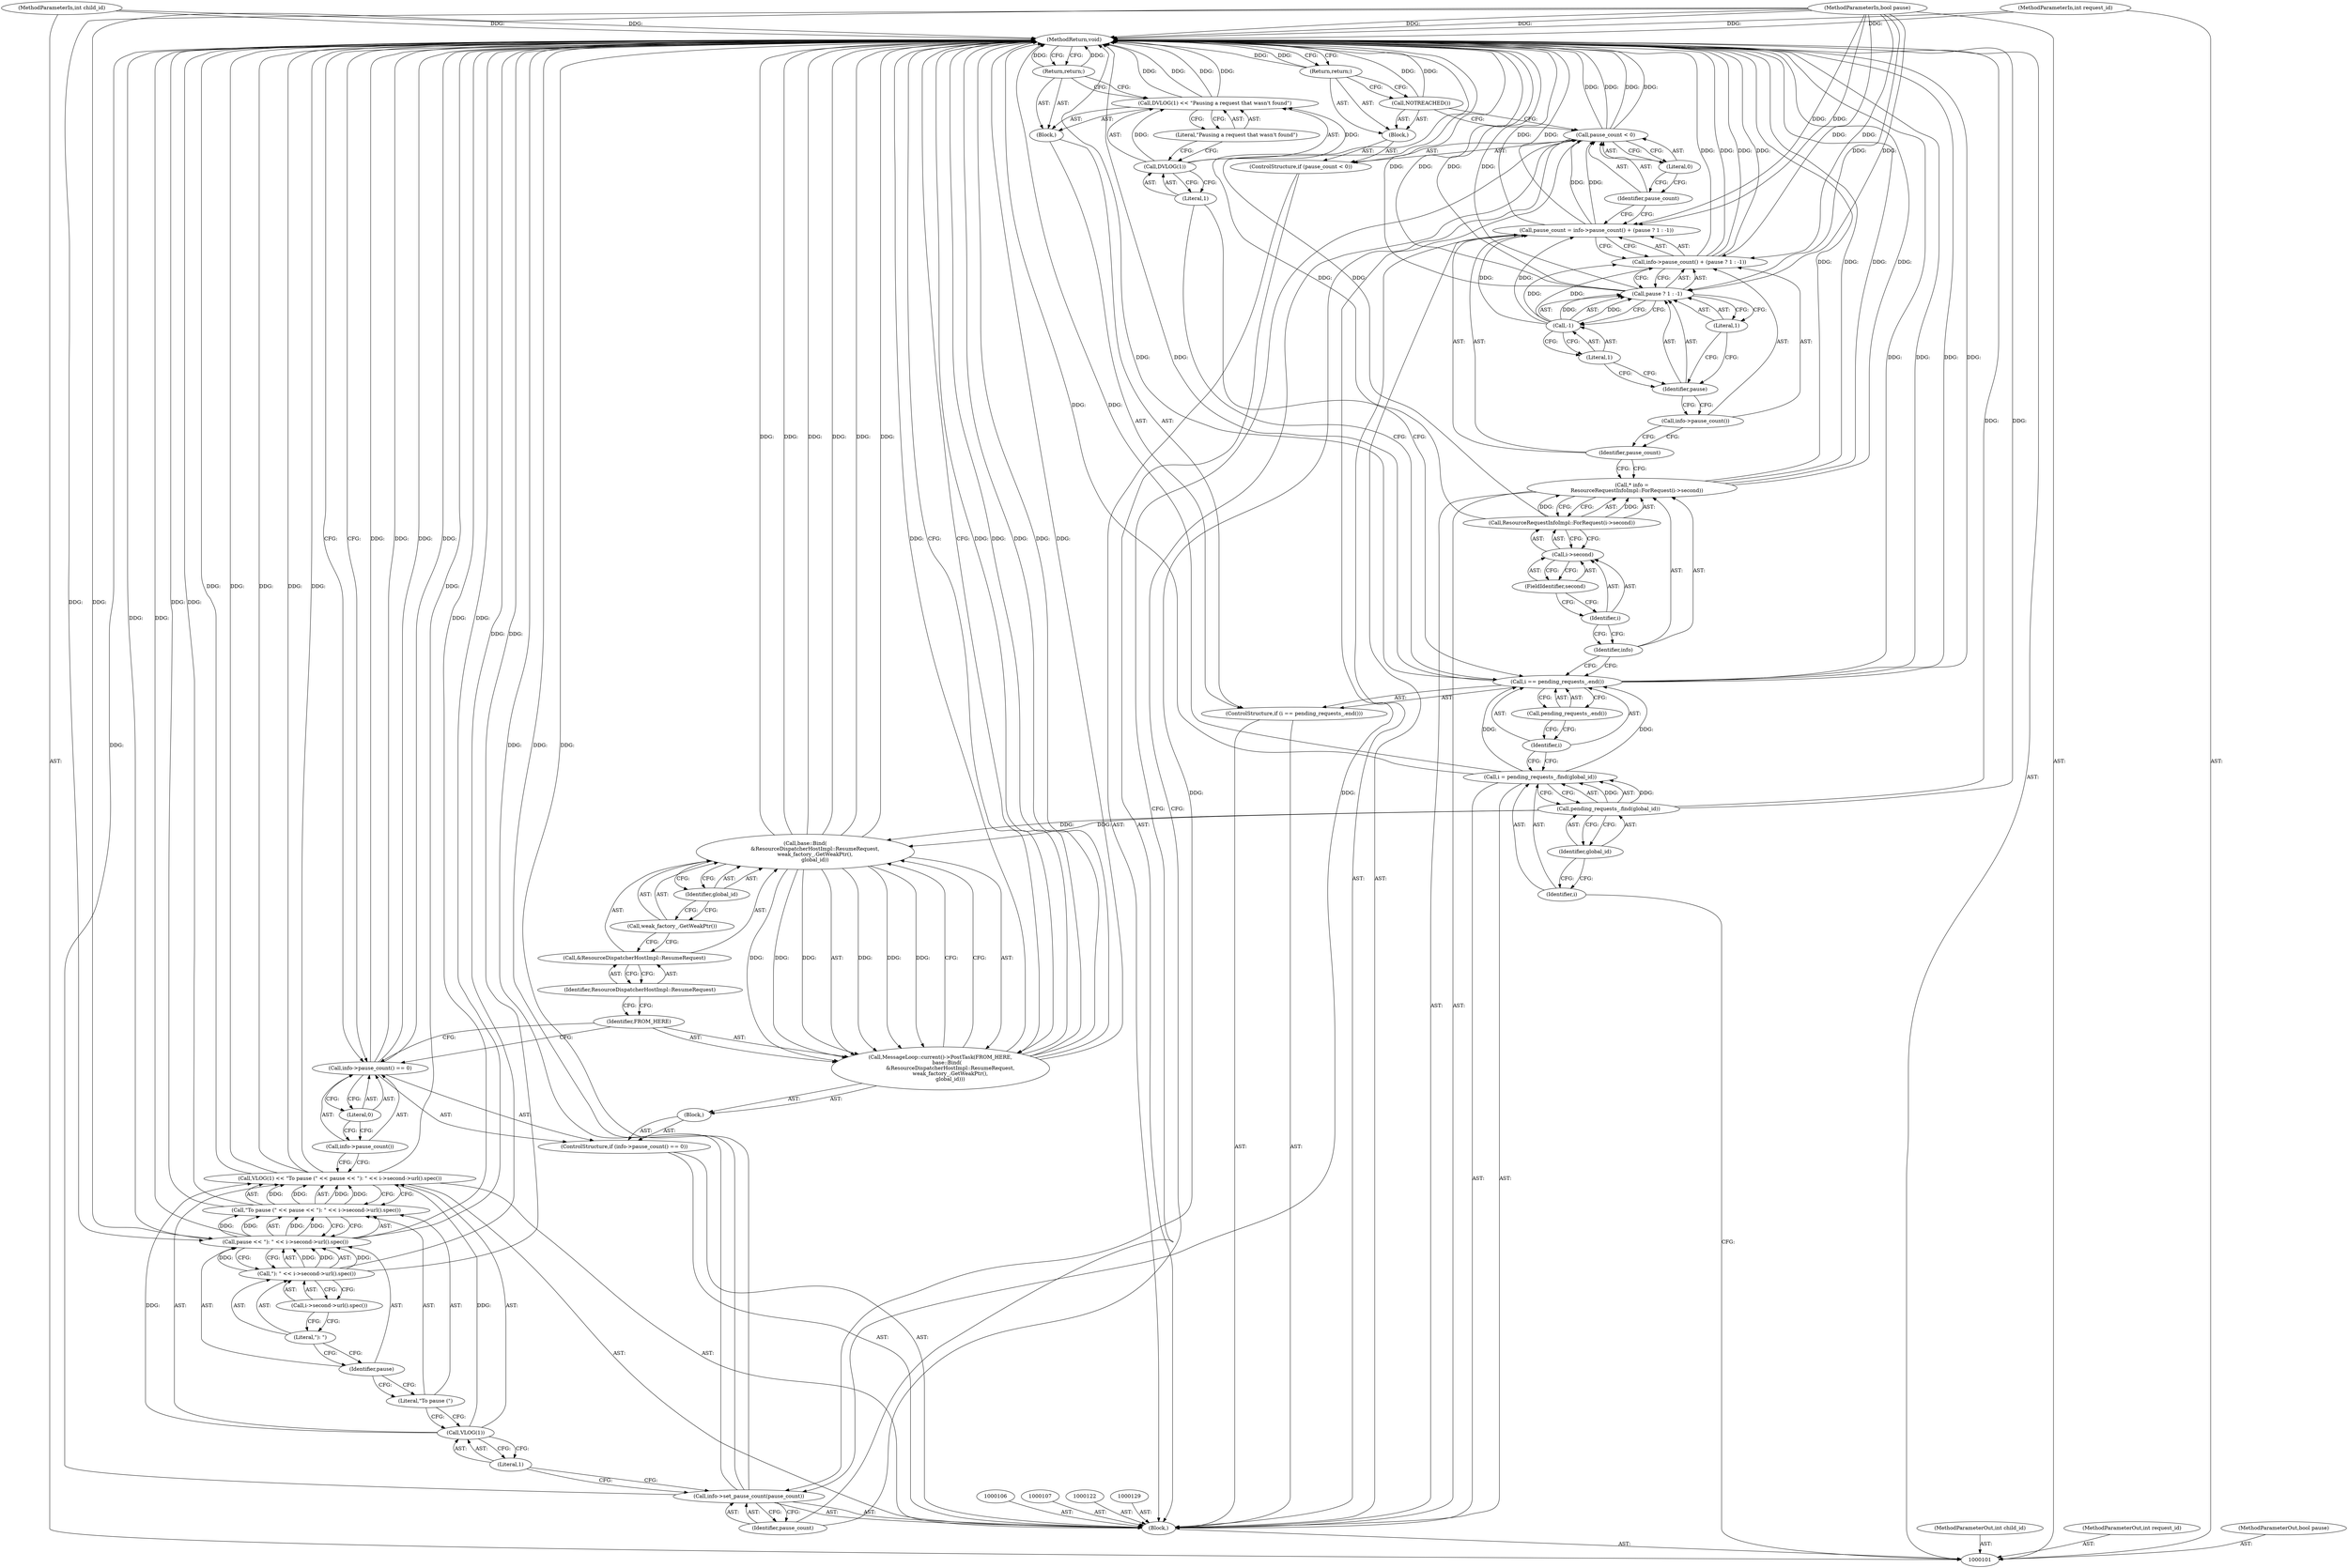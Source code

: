 digraph "1_Chrome_5385c44d9634d00b1cec2abf0fe7290d4205c7b0_1" {
"1000170" [label="(MethodReturn,void)"];
"1000102" [label="(MethodParameterIn,int child_id)"];
"1000270" [label="(MethodParameterOut,int child_id)"];
"1000123" [label="(Call,* info =\n      ResourceRequestInfoImpl::ForRequest(i->second))"];
"1000124" [label="(Identifier,info)"];
"1000126" [label="(Call,i->second)"];
"1000127" [label="(Identifier,i)"];
"1000128" [label="(FieldIdentifier,second)"];
"1000125" [label="(Call,ResourceRequestInfoImpl::ForRequest(i->second))"];
"1000132" [label="(Call,info->pause_count() + (pause ? 1 : -1))"];
"1000133" [label="(Call,info->pause_count())"];
"1000134" [label="(Call,pause ? 1 : -1)"];
"1000135" [label="(Identifier,pause)"];
"1000136" [label="(Literal,1)"];
"1000137" [label="(Call,-1)"];
"1000138" [label="(Literal,1)"];
"1000130" [label="(Call,pause_count = info->pause_count() + (pause ? 1 : -1))"];
"1000131" [label="(Identifier,pause_count)"];
"1000139" [label="(ControlStructure,if (pause_count < 0))"];
"1000142" [label="(Literal,0)"];
"1000143" [label="(Block,)"];
"1000140" [label="(Call,pause_count < 0)"];
"1000141" [label="(Identifier,pause_count)"];
"1000144" [label="(Call,NOTREACHED())"];
"1000145" [label="(Return,return;)"];
"1000146" [label="(Call,info->set_pause_count(pause_count))"];
"1000147" [label="(Identifier,pause_count)"];
"1000103" [label="(MethodParameterIn,int request_id)"];
"1000271" [label="(MethodParameterOut,int request_id)"];
"1000151" [label="(Call,\"To pause (\" << pause << \"): \" << i->second->url().spec())"];
"1000152" [label="(Literal,\"To pause (\")"];
"1000148" [label="(Call,VLOG(1) << \"To pause (\" << pause << \"): \" << i->second->url().spec())"];
"1000149" [label="(Call,VLOG(1))"];
"1000153" [label="(Call,pause << \"): \" << i->second->url().spec())"];
"1000154" [label="(Identifier,pause)"];
"1000155" [label="(Call,\"): \" << i->second->url().spec())"];
"1000156" [label="(Literal,\"): \")"];
"1000157" [label="(Call,i->second->url().spec())"];
"1000150" [label="(Literal,1)"];
"1000158" [label="(ControlStructure,if (info->pause_count() == 0))"];
"1000161" [label="(Literal,0)"];
"1000162" [label="(Block,)"];
"1000159" [label="(Call,info->pause_count() == 0)"];
"1000160" [label="(Call,info->pause_count())"];
"1000164" [label="(Identifier,FROM_HERE)"];
"1000163" [label="(Call,MessageLoop::current()->PostTask(FROM_HERE,\n        base::Bind(\n            &ResourceDispatcherHostImpl::ResumeRequest,\n            weak_factory_.GetWeakPtr(),\n            global_id)))"];
"1000165" [label="(Call,base::Bind(\n            &ResourceDispatcherHostImpl::ResumeRequest,\n            weak_factory_.GetWeakPtr(),\n            global_id))"];
"1000166" [label="(Call,&ResourceDispatcherHostImpl::ResumeRequest)"];
"1000167" [label="(Identifier,ResourceDispatcherHostImpl::ResumeRequest)"];
"1000168" [label="(Call,weak_factory_.GetWeakPtr())"];
"1000169" [label="(Identifier,global_id)"];
"1000104" [label="(MethodParameterIn,bool pause)"];
"1000272" [label="(MethodParameterOut,bool pause)"];
"1000105" [label="(Block,)"];
"1000108" [label="(Call,i = pending_requests_.find(global_id))"];
"1000109" [label="(Identifier,i)"];
"1000110" [label="(Call,pending_requests_.find(global_id))"];
"1000111" [label="(Identifier,global_id)"];
"1000115" [label="(Call,pending_requests_.end())"];
"1000112" [label="(ControlStructure,if (i == pending_requests_.end()))"];
"1000116" [label="(Block,)"];
"1000113" [label="(Call,i == pending_requests_.end())"];
"1000114" [label="(Identifier,i)"];
"1000119" [label="(Literal,1)"];
"1000120" [label="(Literal,\"Pausing a request that wasn't found\")"];
"1000117" [label="(Call,DVLOG(1) << \"Pausing a request that wasn't found\")"];
"1000118" [label="(Call,DVLOG(1))"];
"1000121" [label="(Return,return;)"];
"1000170" -> "1000101"  [label="AST: "];
"1000170" -> "1000121"  [label="CFG: "];
"1000170" -> "1000145"  [label="CFG: "];
"1000170" -> "1000163"  [label="CFG: "];
"1000170" -> "1000159"  [label="CFG: "];
"1000145" -> "1000170"  [label="DDG: "];
"1000121" -> "1000170"  [label="DDG: "];
"1000123" -> "1000170"  [label="DDG: "];
"1000123" -> "1000170"  [label="DDG: "];
"1000148" -> "1000170"  [label="DDG: "];
"1000148" -> "1000170"  [label="DDG: "];
"1000148" -> "1000170"  [label="DDG: "];
"1000165" -> "1000170"  [label="DDG: "];
"1000165" -> "1000170"  [label="DDG: "];
"1000165" -> "1000170"  [label="DDG: "];
"1000155" -> "1000170"  [label="DDG: "];
"1000104" -> "1000170"  [label="DDG: "];
"1000113" -> "1000170"  [label="DDG: "];
"1000113" -> "1000170"  [label="DDG: "];
"1000113" -> "1000170"  [label="DDG: "];
"1000151" -> "1000170"  [label="DDG: "];
"1000117" -> "1000170"  [label="DDG: "];
"1000117" -> "1000170"  [label="DDG: "];
"1000153" -> "1000170"  [label="DDG: "];
"1000153" -> "1000170"  [label="DDG: "];
"1000134" -> "1000170"  [label="DDG: "];
"1000134" -> "1000170"  [label="DDG: "];
"1000159" -> "1000170"  [label="DDG: "];
"1000159" -> "1000170"  [label="DDG: "];
"1000163" -> "1000170"  [label="DDG: "];
"1000163" -> "1000170"  [label="DDG: "];
"1000163" -> "1000170"  [label="DDG: "];
"1000125" -> "1000170"  [label="DDG: "];
"1000130" -> "1000170"  [label="DDG: "];
"1000140" -> "1000170"  [label="DDG: "];
"1000140" -> "1000170"  [label="DDG: "];
"1000103" -> "1000170"  [label="DDG: "];
"1000144" -> "1000170"  [label="DDG: "];
"1000132" -> "1000170"  [label="DDG: "];
"1000132" -> "1000170"  [label="DDG: "];
"1000102" -> "1000170"  [label="DDG: "];
"1000108" -> "1000170"  [label="DDG: "];
"1000146" -> "1000170"  [label="DDG: "];
"1000146" -> "1000170"  [label="DDG: "];
"1000110" -> "1000170"  [label="DDG: "];
"1000102" -> "1000101"  [label="AST: "];
"1000102" -> "1000170"  [label="DDG: "];
"1000270" -> "1000101"  [label="AST: "];
"1000123" -> "1000105"  [label="AST: "];
"1000123" -> "1000125"  [label="CFG: "];
"1000124" -> "1000123"  [label="AST: "];
"1000125" -> "1000123"  [label="AST: "];
"1000131" -> "1000123"  [label="CFG: "];
"1000123" -> "1000170"  [label="DDG: "];
"1000123" -> "1000170"  [label="DDG: "];
"1000125" -> "1000123"  [label="DDG: "];
"1000124" -> "1000123"  [label="AST: "];
"1000124" -> "1000113"  [label="CFG: "];
"1000127" -> "1000124"  [label="CFG: "];
"1000126" -> "1000125"  [label="AST: "];
"1000126" -> "1000128"  [label="CFG: "];
"1000127" -> "1000126"  [label="AST: "];
"1000128" -> "1000126"  [label="AST: "];
"1000125" -> "1000126"  [label="CFG: "];
"1000127" -> "1000126"  [label="AST: "];
"1000127" -> "1000124"  [label="CFG: "];
"1000128" -> "1000127"  [label="CFG: "];
"1000128" -> "1000126"  [label="AST: "];
"1000128" -> "1000127"  [label="CFG: "];
"1000126" -> "1000128"  [label="CFG: "];
"1000125" -> "1000123"  [label="AST: "];
"1000125" -> "1000126"  [label="CFG: "];
"1000126" -> "1000125"  [label="AST: "];
"1000123" -> "1000125"  [label="CFG: "];
"1000125" -> "1000170"  [label="DDG: "];
"1000125" -> "1000123"  [label="DDG: "];
"1000132" -> "1000130"  [label="AST: "];
"1000132" -> "1000134"  [label="CFG: "];
"1000133" -> "1000132"  [label="AST: "];
"1000134" -> "1000132"  [label="AST: "];
"1000130" -> "1000132"  [label="CFG: "];
"1000132" -> "1000170"  [label="DDG: "];
"1000132" -> "1000170"  [label="DDG: "];
"1000104" -> "1000132"  [label="DDG: "];
"1000137" -> "1000132"  [label="DDG: "];
"1000133" -> "1000132"  [label="AST: "];
"1000133" -> "1000131"  [label="CFG: "];
"1000135" -> "1000133"  [label="CFG: "];
"1000134" -> "1000132"  [label="AST: "];
"1000134" -> "1000136"  [label="CFG: "];
"1000134" -> "1000137"  [label="CFG: "];
"1000135" -> "1000134"  [label="AST: "];
"1000136" -> "1000134"  [label="AST: "];
"1000137" -> "1000134"  [label="AST: "];
"1000132" -> "1000134"  [label="CFG: "];
"1000134" -> "1000170"  [label="DDG: "];
"1000134" -> "1000170"  [label="DDG: "];
"1000104" -> "1000134"  [label="DDG: "];
"1000137" -> "1000134"  [label="DDG: "];
"1000135" -> "1000134"  [label="AST: "];
"1000135" -> "1000133"  [label="CFG: "];
"1000136" -> "1000135"  [label="CFG: "];
"1000138" -> "1000135"  [label="CFG: "];
"1000136" -> "1000134"  [label="AST: "];
"1000136" -> "1000135"  [label="CFG: "];
"1000134" -> "1000136"  [label="CFG: "];
"1000137" -> "1000134"  [label="AST: "];
"1000137" -> "1000138"  [label="CFG: "];
"1000138" -> "1000137"  [label="AST: "];
"1000134" -> "1000137"  [label="CFG: "];
"1000137" -> "1000130"  [label="DDG: "];
"1000137" -> "1000132"  [label="DDG: "];
"1000137" -> "1000134"  [label="DDG: "];
"1000138" -> "1000137"  [label="AST: "];
"1000138" -> "1000135"  [label="CFG: "];
"1000137" -> "1000138"  [label="CFG: "];
"1000130" -> "1000105"  [label="AST: "];
"1000130" -> "1000132"  [label="CFG: "];
"1000131" -> "1000130"  [label="AST: "];
"1000132" -> "1000130"  [label="AST: "];
"1000141" -> "1000130"  [label="CFG: "];
"1000130" -> "1000170"  [label="DDG: "];
"1000104" -> "1000130"  [label="DDG: "];
"1000137" -> "1000130"  [label="DDG: "];
"1000130" -> "1000140"  [label="DDG: "];
"1000131" -> "1000130"  [label="AST: "];
"1000131" -> "1000123"  [label="CFG: "];
"1000133" -> "1000131"  [label="CFG: "];
"1000139" -> "1000105"  [label="AST: "];
"1000140" -> "1000139"  [label="AST: "];
"1000143" -> "1000139"  [label="AST: "];
"1000142" -> "1000140"  [label="AST: "];
"1000142" -> "1000141"  [label="CFG: "];
"1000140" -> "1000142"  [label="CFG: "];
"1000143" -> "1000139"  [label="AST: "];
"1000144" -> "1000143"  [label="AST: "];
"1000145" -> "1000143"  [label="AST: "];
"1000140" -> "1000139"  [label="AST: "];
"1000140" -> "1000142"  [label="CFG: "];
"1000141" -> "1000140"  [label="AST: "];
"1000142" -> "1000140"  [label="AST: "];
"1000144" -> "1000140"  [label="CFG: "];
"1000147" -> "1000140"  [label="CFG: "];
"1000140" -> "1000170"  [label="DDG: "];
"1000140" -> "1000170"  [label="DDG: "];
"1000130" -> "1000140"  [label="DDG: "];
"1000140" -> "1000146"  [label="DDG: "];
"1000141" -> "1000140"  [label="AST: "];
"1000141" -> "1000130"  [label="CFG: "];
"1000142" -> "1000141"  [label="CFG: "];
"1000144" -> "1000143"  [label="AST: "];
"1000144" -> "1000140"  [label="CFG: "];
"1000145" -> "1000144"  [label="CFG: "];
"1000144" -> "1000170"  [label="DDG: "];
"1000145" -> "1000143"  [label="AST: "];
"1000145" -> "1000144"  [label="CFG: "];
"1000170" -> "1000145"  [label="CFG: "];
"1000145" -> "1000170"  [label="DDG: "];
"1000146" -> "1000105"  [label="AST: "];
"1000146" -> "1000147"  [label="CFG: "];
"1000147" -> "1000146"  [label="AST: "];
"1000150" -> "1000146"  [label="CFG: "];
"1000146" -> "1000170"  [label="DDG: "];
"1000146" -> "1000170"  [label="DDG: "];
"1000140" -> "1000146"  [label="DDG: "];
"1000147" -> "1000146"  [label="AST: "];
"1000147" -> "1000140"  [label="CFG: "];
"1000146" -> "1000147"  [label="CFG: "];
"1000103" -> "1000101"  [label="AST: "];
"1000103" -> "1000170"  [label="DDG: "];
"1000271" -> "1000101"  [label="AST: "];
"1000151" -> "1000148"  [label="AST: "];
"1000151" -> "1000153"  [label="CFG: "];
"1000152" -> "1000151"  [label="AST: "];
"1000153" -> "1000151"  [label="AST: "];
"1000148" -> "1000151"  [label="CFG: "];
"1000151" -> "1000170"  [label="DDG: "];
"1000151" -> "1000148"  [label="DDG: "];
"1000151" -> "1000148"  [label="DDG: "];
"1000153" -> "1000151"  [label="DDG: "];
"1000153" -> "1000151"  [label="DDG: "];
"1000152" -> "1000151"  [label="AST: "];
"1000152" -> "1000149"  [label="CFG: "];
"1000154" -> "1000152"  [label="CFG: "];
"1000148" -> "1000105"  [label="AST: "];
"1000148" -> "1000151"  [label="CFG: "];
"1000149" -> "1000148"  [label="AST: "];
"1000151" -> "1000148"  [label="AST: "];
"1000160" -> "1000148"  [label="CFG: "];
"1000148" -> "1000170"  [label="DDG: "];
"1000148" -> "1000170"  [label="DDG: "];
"1000148" -> "1000170"  [label="DDG: "];
"1000149" -> "1000148"  [label="DDG: "];
"1000151" -> "1000148"  [label="DDG: "];
"1000151" -> "1000148"  [label="DDG: "];
"1000149" -> "1000148"  [label="AST: "];
"1000149" -> "1000150"  [label="CFG: "];
"1000150" -> "1000149"  [label="AST: "];
"1000152" -> "1000149"  [label="CFG: "];
"1000149" -> "1000148"  [label="DDG: "];
"1000153" -> "1000151"  [label="AST: "];
"1000153" -> "1000155"  [label="CFG: "];
"1000154" -> "1000153"  [label="AST: "];
"1000155" -> "1000153"  [label="AST: "];
"1000151" -> "1000153"  [label="CFG: "];
"1000153" -> "1000170"  [label="DDG: "];
"1000153" -> "1000170"  [label="DDG: "];
"1000153" -> "1000151"  [label="DDG: "];
"1000153" -> "1000151"  [label="DDG: "];
"1000104" -> "1000153"  [label="DDG: "];
"1000155" -> "1000153"  [label="DDG: "];
"1000155" -> "1000153"  [label="DDG: "];
"1000154" -> "1000153"  [label="AST: "];
"1000154" -> "1000152"  [label="CFG: "];
"1000156" -> "1000154"  [label="CFG: "];
"1000155" -> "1000153"  [label="AST: "];
"1000155" -> "1000157"  [label="CFG: "];
"1000156" -> "1000155"  [label="AST: "];
"1000157" -> "1000155"  [label="AST: "];
"1000153" -> "1000155"  [label="CFG: "];
"1000155" -> "1000170"  [label="DDG: "];
"1000155" -> "1000153"  [label="DDG: "];
"1000155" -> "1000153"  [label="DDG: "];
"1000156" -> "1000155"  [label="AST: "];
"1000156" -> "1000154"  [label="CFG: "];
"1000157" -> "1000156"  [label="CFG: "];
"1000157" -> "1000155"  [label="AST: "];
"1000157" -> "1000156"  [label="CFG: "];
"1000155" -> "1000157"  [label="CFG: "];
"1000150" -> "1000149"  [label="AST: "];
"1000150" -> "1000146"  [label="CFG: "];
"1000149" -> "1000150"  [label="CFG: "];
"1000158" -> "1000105"  [label="AST: "];
"1000159" -> "1000158"  [label="AST: "];
"1000162" -> "1000158"  [label="AST: "];
"1000161" -> "1000159"  [label="AST: "];
"1000161" -> "1000160"  [label="CFG: "];
"1000159" -> "1000161"  [label="CFG: "];
"1000162" -> "1000158"  [label="AST: "];
"1000163" -> "1000162"  [label="AST: "];
"1000159" -> "1000158"  [label="AST: "];
"1000159" -> "1000161"  [label="CFG: "];
"1000160" -> "1000159"  [label="AST: "];
"1000161" -> "1000159"  [label="AST: "];
"1000164" -> "1000159"  [label="CFG: "];
"1000170" -> "1000159"  [label="CFG: "];
"1000159" -> "1000170"  [label="DDG: "];
"1000159" -> "1000170"  [label="DDG: "];
"1000160" -> "1000159"  [label="AST: "];
"1000160" -> "1000148"  [label="CFG: "];
"1000161" -> "1000160"  [label="CFG: "];
"1000164" -> "1000163"  [label="AST: "];
"1000164" -> "1000159"  [label="CFG: "];
"1000167" -> "1000164"  [label="CFG: "];
"1000163" -> "1000162"  [label="AST: "];
"1000163" -> "1000165"  [label="CFG: "];
"1000164" -> "1000163"  [label="AST: "];
"1000165" -> "1000163"  [label="AST: "];
"1000170" -> "1000163"  [label="CFG: "];
"1000163" -> "1000170"  [label="DDG: "];
"1000163" -> "1000170"  [label="DDG: "];
"1000163" -> "1000170"  [label="DDG: "];
"1000165" -> "1000163"  [label="DDG: "];
"1000165" -> "1000163"  [label="DDG: "];
"1000165" -> "1000163"  [label="DDG: "];
"1000165" -> "1000163"  [label="AST: "];
"1000165" -> "1000169"  [label="CFG: "];
"1000166" -> "1000165"  [label="AST: "];
"1000168" -> "1000165"  [label="AST: "];
"1000169" -> "1000165"  [label="AST: "];
"1000163" -> "1000165"  [label="CFG: "];
"1000165" -> "1000170"  [label="DDG: "];
"1000165" -> "1000170"  [label="DDG: "];
"1000165" -> "1000170"  [label="DDG: "];
"1000165" -> "1000163"  [label="DDG: "];
"1000165" -> "1000163"  [label="DDG: "];
"1000165" -> "1000163"  [label="DDG: "];
"1000110" -> "1000165"  [label="DDG: "];
"1000166" -> "1000165"  [label="AST: "];
"1000166" -> "1000167"  [label="CFG: "];
"1000167" -> "1000166"  [label="AST: "];
"1000168" -> "1000166"  [label="CFG: "];
"1000167" -> "1000166"  [label="AST: "];
"1000167" -> "1000164"  [label="CFG: "];
"1000166" -> "1000167"  [label="CFG: "];
"1000168" -> "1000165"  [label="AST: "];
"1000168" -> "1000166"  [label="CFG: "];
"1000169" -> "1000168"  [label="CFG: "];
"1000169" -> "1000165"  [label="AST: "];
"1000169" -> "1000168"  [label="CFG: "];
"1000165" -> "1000169"  [label="CFG: "];
"1000104" -> "1000101"  [label="AST: "];
"1000104" -> "1000170"  [label="DDG: "];
"1000104" -> "1000130"  [label="DDG: "];
"1000104" -> "1000132"  [label="DDG: "];
"1000104" -> "1000134"  [label="DDG: "];
"1000104" -> "1000153"  [label="DDG: "];
"1000272" -> "1000101"  [label="AST: "];
"1000105" -> "1000101"  [label="AST: "];
"1000106" -> "1000105"  [label="AST: "];
"1000107" -> "1000105"  [label="AST: "];
"1000108" -> "1000105"  [label="AST: "];
"1000112" -> "1000105"  [label="AST: "];
"1000122" -> "1000105"  [label="AST: "];
"1000123" -> "1000105"  [label="AST: "];
"1000129" -> "1000105"  [label="AST: "];
"1000130" -> "1000105"  [label="AST: "];
"1000139" -> "1000105"  [label="AST: "];
"1000146" -> "1000105"  [label="AST: "];
"1000148" -> "1000105"  [label="AST: "];
"1000158" -> "1000105"  [label="AST: "];
"1000108" -> "1000105"  [label="AST: "];
"1000108" -> "1000110"  [label="CFG: "];
"1000109" -> "1000108"  [label="AST: "];
"1000110" -> "1000108"  [label="AST: "];
"1000114" -> "1000108"  [label="CFG: "];
"1000108" -> "1000170"  [label="DDG: "];
"1000110" -> "1000108"  [label="DDG: "];
"1000108" -> "1000113"  [label="DDG: "];
"1000109" -> "1000108"  [label="AST: "];
"1000109" -> "1000101"  [label="CFG: "];
"1000111" -> "1000109"  [label="CFG: "];
"1000110" -> "1000108"  [label="AST: "];
"1000110" -> "1000111"  [label="CFG: "];
"1000111" -> "1000110"  [label="AST: "];
"1000108" -> "1000110"  [label="CFG: "];
"1000110" -> "1000170"  [label="DDG: "];
"1000110" -> "1000108"  [label="DDG: "];
"1000110" -> "1000165"  [label="DDG: "];
"1000111" -> "1000110"  [label="AST: "];
"1000111" -> "1000109"  [label="CFG: "];
"1000110" -> "1000111"  [label="CFG: "];
"1000115" -> "1000113"  [label="AST: "];
"1000115" -> "1000114"  [label="CFG: "];
"1000113" -> "1000115"  [label="CFG: "];
"1000112" -> "1000105"  [label="AST: "];
"1000113" -> "1000112"  [label="AST: "];
"1000116" -> "1000112"  [label="AST: "];
"1000116" -> "1000112"  [label="AST: "];
"1000117" -> "1000116"  [label="AST: "];
"1000121" -> "1000116"  [label="AST: "];
"1000113" -> "1000112"  [label="AST: "];
"1000113" -> "1000115"  [label="CFG: "];
"1000114" -> "1000113"  [label="AST: "];
"1000115" -> "1000113"  [label="AST: "];
"1000119" -> "1000113"  [label="CFG: "];
"1000124" -> "1000113"  [label="CFG: "];
"1000113" -> "1000170"  [label="DDG: "];
"1000113" -> "1000170"  [label="DDG: "];
"1000113" -> "1000170"  [label="DDG: "];
"1000108" -> "1000113"  [label="DDG: "];
"1000114" -> "1000113"  [label="AST: "];
"1000114" -> "1000108"  [label="CFG: "];
"1000115" -> "1000114"  [label="CFG: "];
"1000119" -> "1000118"  [label="AST: "];
"1000119" -> "1000113"  [label="CFG: "];
"1000118" -> "1000119"  [label="CFG: "];
"1000120" -> "1000117"  [label="AST: "];
"1000120" -> "1000118"  [label="CFG: "];
"1000117" -> "1000120"  [label="CFG: "];
"1000117" -> "1000116"  [label="AST: "];
"1000117" -> "1000120"  [label="CFG: "];
"1000118" -> "1000117"  [label="AST: "];
"1000120" -> "1000117"  [label="AST: "];
"1000121" -> "1000117"  [label="CFG: "];
"1000117" -> "1000170"  [label="DDG: "];
"1000117" -> "1000170"  [label="DDG: "];
"1000118" -> "1000117"  [label="DDG: "];
"1000118" -> "1000117"  [label="AST: "];
"1000118" -> "1000119"  [label="CFG: "];
"1000119" -> "1000118"  [label="AST: "];
"1000120" -> "1000118"  [label="CFG: "];
"1000118" -> "1000117"  [label="DDG: "];
"1000121" -> "1000116"  [label="AST: "];
"1000121" -> "1000117"  [label="CFG: "];
"1000170" -> "1000121"  [label="CFG: "];
"1000121" -> "1000170"  [label="DDG: "];
}
